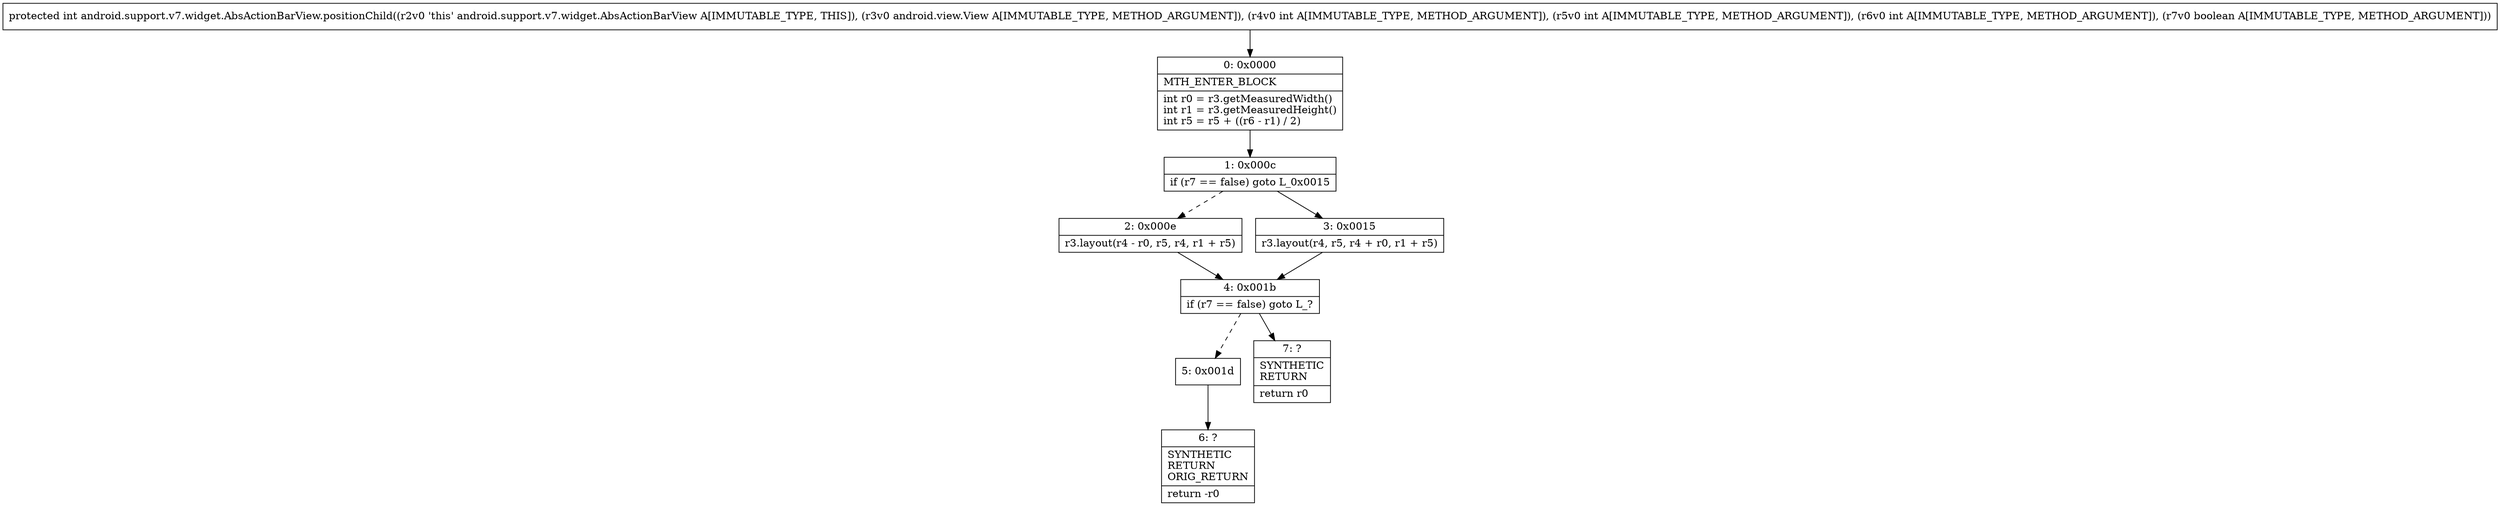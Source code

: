 digraph "CFG forandroid.support.v7.widget.AbsActionBarView.positionChild(Landroid\/view\/View;IIIZ)I" {
Node_0 [shape=record,label="{0\:\ 0x0000|MTH_ENTER_BLOCK\l|int r0 = r3.getMeasuredWidth()\lint r1 = r3.getMeasuredHeight()\lint r5 = r5 + ((r6 \- r1) \/ 2)\l}"];
Node_1 [shape=record,label="{1\:\ 0x000c|if (r7 == false) goto L_0x0015\l}"];
Node_2 [shape=record,label="{2\:\ 0x000e|r3.layout(r4 \- r0, r5, r4, r1 + r5)\l}"];
Node_3 [shape=record,label="{3\:\ 0x0015|r3.layout(r4, r5, r4 + r0, r1 + r5)\l}"];
Node_4 [shape=record,label="{4\:\ 0x001b|if (r7 == false) goto L_?\l}"];
Node_5 [shape=record,label="{5\:\ 0x001d}"];
Node_6 [shape=record,label="{6\:\ ?|SYNTHETIC\lRETURN\lORIG_RETURN\l|return \-r0\l}"];
Node_7 [shape=record,label="{7\:\ ?|SYNTHETIC\lRETURN\l|return r0\l}"];
MethodNode[shape=record,label="{protected int android.support.v7.widget.AbsActionBarView.positionChild((r2v0 'this' android.support.v7.widget.AbsActionBarView A[IMMUTABLE_TYPE, THIS]), (r3v0 android.view.View A[IMMUTABLE_TYPE, METHOD_ARGUMENT]), (r4v0 int A[IMMUTABLE_TYPE, METHOD_ARGUMENT]), (r5v0 int A[IMMUTABLE_TYPE, METHOD_ARGUMENT]), (r6v0 int A[IMMUTABLE_TYPE, METHOD_ARGUMENT]), (r7v0 boolean A[IMMUTABLE_TYPE, METHOD_ARGUMENT])) }"];
MethodNode -> Node_0;
Node_0 -> Node_1;
Node_1 -> Node_2[style=dashed];
Node_1 -> Node_3;
Node_2 -> Node_4;
Node_3 -> Node_4;
Node_4 -> Node_5[style=dashed];
Node_4 -> Node_7;
Node_5 -> Node_6;
}

